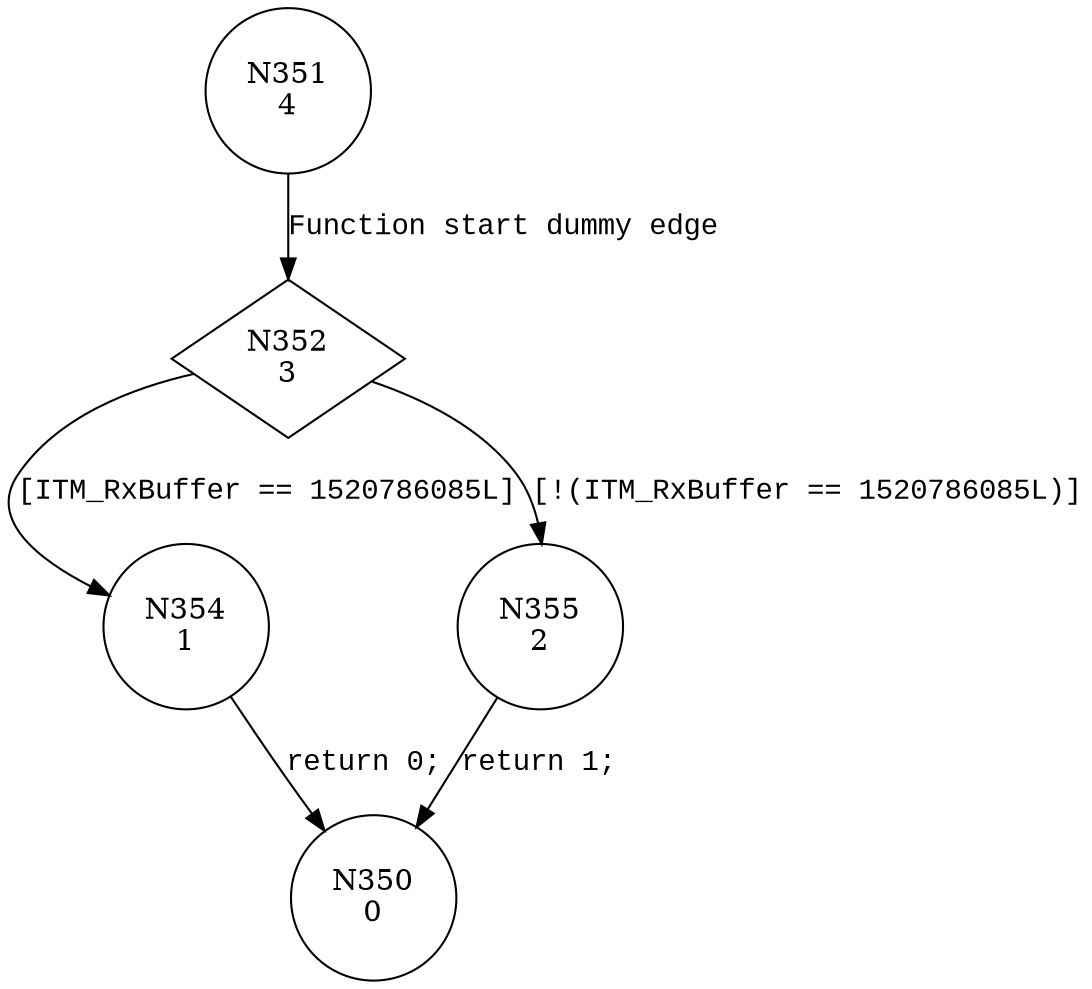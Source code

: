 digraph ITM_CheckChar {
351 [shape="circle" label="N351\n4"]
352 [shape="diamond" label="N352\n3"]
354 [shape="circle" label="N354\n1"]
355 [shape="circle" label="N355\n2"]
350 [shape="circle" label="N350\n0"]
351 -> 352 [label="Function start dummy edge" fontname="Courier New"]
352 -> 354 [label="[ITM_RxBuffer == 1520786085L]" fontname="Courier New"]
352 -> 355 [label="[!(ITM_RxBuffer == 1520786085L)]" fontname="Courier New"]
354 -> 350 [label="return 0;" fontname="Courier New"]
355 -> 350 [label="return 1;" fontname="Courier New"]
}